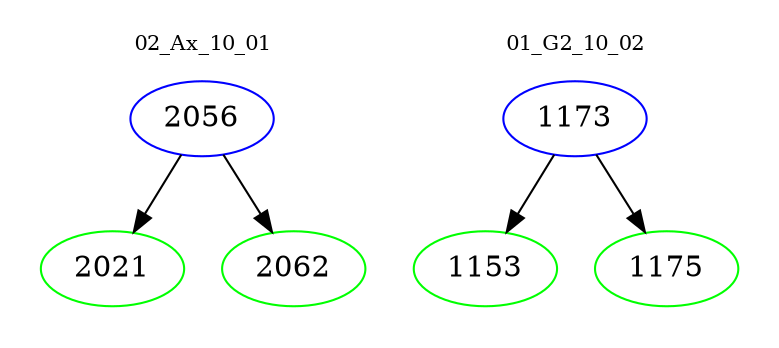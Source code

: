 digraph{
subgraph cluster_0 {
color = white
label = "02_Ax_10_01";
fontsize=10;
T0_2056 [label="2056", color="blue"]
T0_2056 -> T0_2021 [color="black"]
T0_2021 [label="2021", color="green"]
T0_2056 -> T0_2062 [color="black"]
T0_2062 [label="2062", color="green"]
}
subgraph cluster_1 {
color = white
label = "01_G2_10_02";
fontsize=10;
T1_1173 [label="1173", color="blue"]
T1_1173 -> T1_1153 [color="black"]
T1_1153 [label="1153", color="green"]
T1_1173 -> T1_1175 [color="black"]
T1_1175 [label="1175", color="green"]
}
}
